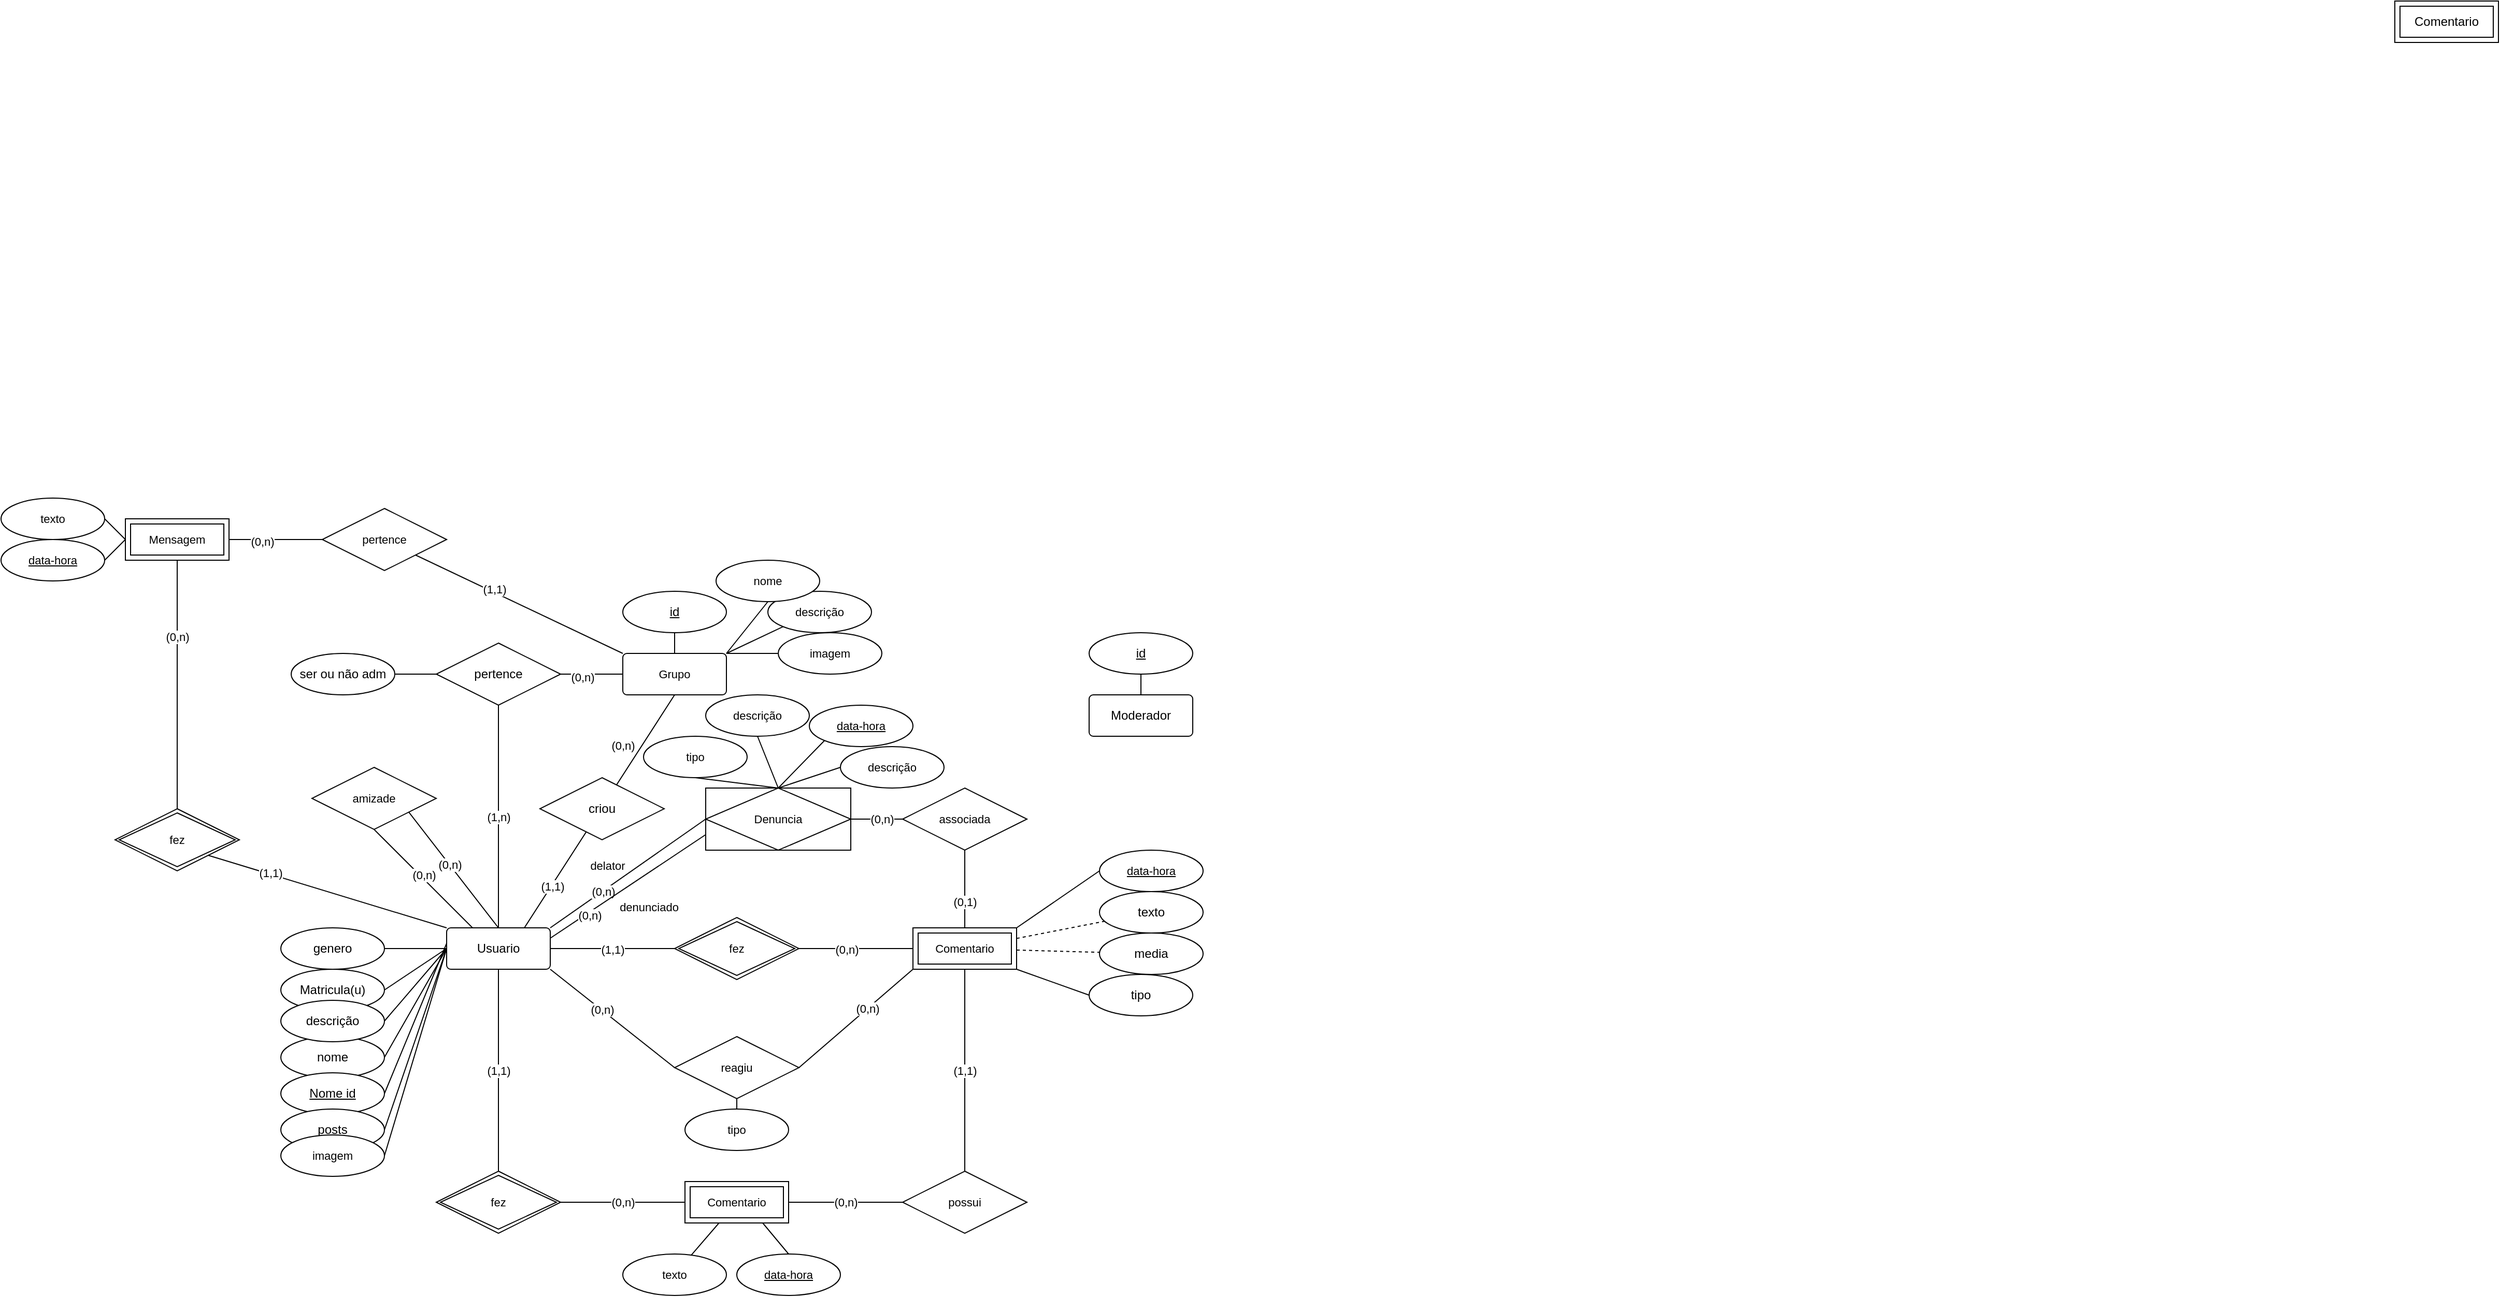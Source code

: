 <mxfile version="21.2.9" type="github">
  <diagram name="Página-1" id="49k45Iye69dk6gNzDF9S">
    <mxGraphModel dx="2768" dy="1785" grid="1" gridSize="10" guides="1" tooltips="1" connect="1" arrows="1" fold="1" page="1" pageScale="1" pageWidth="827" pageHeight="1169" math="0" shadow="0">
      <root>
        <mxCell id="0" />
        <mxCell id="1" parent="0" />
        <mxCell id="YJGAP36L1p_8EVyNaQWq-17" value="(1,1)" style="edgeStyle=orthogonalEdgeStyle;shape=connector;rounded=0;orthogonalLoop=1;jettySize=auto;html=1;entryX=0;entryY=0.5;entryDx=0;entryDy=0;labelBackgroundColor=default;strokeColor=default;fontFamily=Helvetica;fontSize=11;fontColor=default;endArrow=none;endFill=0;" parent="1" source="OtRb5257ale1oXVuIo4e-1" edge="1">
          <mxGeometry relative="1" as="geometry">
            <mxPoint x="-430" y="385" as="targetPoint" />
          </mxGeometry>
        </mxCell>
        <mxCell id="OtRb5257ale1oXVuIo4e-47" style="edgeStyle=none;shape=connector;rounded=0;orthogonalLoop=1;jettySize=auto;html=1;exitX=0.5;exitY=0;exitDx=0;exitDy=0;entryX=0.5;entryY=0;entryDx=0;entryDy=0;labelBackgroundColor=default;strokeColor=default;fontFamily=Helvetica;fontSize=11;fontColor=default;endArrow=none;endFill=0;" parent="1" source="OtRb5257ale1oXVuIo4e-1" target="OtRb5257ale1oXVuIo4e-46" edge="1">
          <mxGeometry relative="1" as="geometry" />
        </mxCell>
        <mxCell id="OtRb5257ale1oXVuIo4e-51" value="(0,n)" style="edgeLabel;html=1;align=center;verticalAlign=middle;resizable=0;points=[];fontSize=11;fontFamily=Helvetica;fontColor=default;" parent="OtRb5257ale1oXVuIo4e-47" vertex="1" connectable="0">
          <mxGeometry x="-0.207" relative="1" as="geometry">
            <mxPoint as="offset" />
          </mxGeometry>
        </mxCell>
        <mxCell id="OtRb5257ale1oXVuIo4e-48" value="(0,n)" style="edgeStyle=none;shape=connector;rounded=0;orthogonalLoop=1;jettySize=auto;html=1;exitX=0.25;exitY=0;exitDx=0;exitDy=0;entryX=0.5;entryY=1;entryDx=0;entryDy=0;labelBackgroundColor=default;strokeColor=default;fontFamily=Helvetica;fontSize=11;fontColor=default;endArrow=none;endFill=0;" parent="1" source="OtRb5257ale1oXVuIo4e-1" target="OtRb5257ale1oXVuIo4e-46" edge="1">
          <mxGeometry x="0.028" y="-3" relative="1" as="geometry">
            <mxPoint as="offset" />
          </mxGeometry>
        </mxCell>
        <mxCell id="OtRb5257ale1oXVuIo4e-60" style="edgeStyle=none;shape=connector;rounded=0;orthogonalLoop=1;jettySize=auto;html=1;exitX=1;exitY=0;exitDx=0;exitDy=0;labelBackgroundColor=default;strokeColor=default;fontFamily=Helvetica;fontSize=11;fontColor=default;endArrow=none;endFill=0;entryX=0;entryY=0.5;entryDx=0;entryDy=0;" parent="1" source="OtRb5257ale1oXVuIo4e-1" target="OtRb5257ale1oXVuIo4e-62" edge="1">
          <mxGeometry relative="1" as="geometry">
            <mxPoint x="-410" y="260" as="targetPoint" />
          </mxGeometry>
        </mxCell>
        <mxCell id="OtRb5257ale1oXVuIo4e-71" value="(0,n)" style="edgeLabel;html=1;align=center;verticalAlign=middle;resizable=0;points=[];fontSize=11;fontFamily=Helvetica;fontColor=default;" parent="OtRb5257ale1oXVuIo4e-60" vertex="1" connectable="0">
          <mxGeometry x="-0.488" relative="1" as="geometry">
            <mxPoint x="12" y="-8" as="offset" />
          </mxGeometry>
        </mxCell>
        <mxCell id="OtRb5257ale1oXVuIo4e-63" style="edgeStyle=none;shape=connector;rounded=0;orthogonalLoop=1;jettySize=auto;html=1;exitX=1;exitY=0.25;exitDx=0;exitDy=0;entryX=0;entryY=0.75;entryDx=0;entryDy=0;labelBackgroundColor=default;strokeColor=default;fontFamily=Helvetica;fontSize=11;fontColor=default;endArrow=none;endFill=0;" parent="1" source="OtRb5257ale1oXVuIo4e-1" target="OtRb5257ale1oXVuIo4e-62" edge="1">
          <mxGeometry relative="1" as="geometry" />
        </mxCell>
        <mxCell id="OtRb5257ale1oXVuIo4e-72" value="(0,n)" style="edgeLabel;html=1;align=center;verticalAlign=middle;resizable=0;points=[];fontSize=11;fontFamily=Helvetica;fontColor=default;" parent="OtRb5257ale1oXVuIo4e-63" vertex="1" connectable="0">
          <mxGeometry x="-0.514" y="-2" relative="1" as="geometry">
            <mxPoint as="offset" />
          </mxGeometry>
        </mxCell>
        <mxCell id="OtRb5257ale1oXVuIo4e-86" style="edgeStyle=none;shape=connector;rounded=0;orthogonalLoop=1;jettySize=auto;html=1;exitX=0;exitY=0;exitDx=0;exitDy=0;entryX=1;entryY=1;entryDx=0;entryDy=0;labelBackgroundColor=default;strokeColor=default;fontFamily=Helvetica;fontSize=11;fontColor=default;endArrow=none;endFill=0;" parent="1" source="OtRb5257ale1oXVuIo4e-1" edge="1">
          <mxGeometry relative="1" as="geometry">
            <mxPoint x="-880" y="295" as="targetPoint" />
          </mxGeometry>
        </mxCell>
        <mxCell id="OtRb5257ale1oXVuIo4e-113" value="(1,1)" style="edgeLabel;html=1;align=center;verticalAlign=middle;resizable=0;points=[];fontSize=11;fontFamily=Helvetica;fontColor=default;" parent="OtRb5257ale1oXVuIo4e-86" vertex="1" connectable="0">
          <mxGeometry x="0.483" y="-1" relative="1" as="geometry">
            <mxPoint as="offset" />
          </mxGeometry>
        </mxCell>
        <mxCell id="OtRb5257ale1oXVuIo4e-1" value="Usuario" style="rounded=1;arcSize=10;whiteSpace=wrap;html=1;align=center;" parent="1" vertex="1">
          <mxGeometry x="-650" y="365" width="100" height="40" as="geometry" />
        </mxCell>
        <mxCell id="nr6OG8GIe4X3KCIRC6oZ-5" style="rounded=0;orthogonalLoop=1;jettySize=auto;html=1;endArrow=none;endFill=0;dashed=1;" parent="1" target="nr6OG8GIe4X3KCIRC6oZ-3" edge="1">
          <mxGeometry relative="1" as="geometry">
            <mxPoint x="-100" y="386.473" as="sourcePoint" />
          </mxGeometry>
        </mxCell>
        <mxCell id="nr6OG8GIe4X3KCIRC6oZ-6" style="edgeStyle=none;shape=connector;rounded=0;orthogonalLoop=1;jettySize=auto;html=1;labelBackgroundColor=default;strokeColor=default;fontFamily=Helvetica;fontSize=11;fontColor=default;endArrow=none;endFill=0;dashed=1;" parent="1" target="nr6OG8GIe4X3KCIRC6oZ-2" edge="1">
          <mxGeometry relative="1" as="geometry">
            <mxPoint x="-100" y="375.253" as="sourcePoint" />
          </mxGeometry>
        </mxCell>
        <mxCell id="OtRb5257ale1oXVuIo4e-66" style="edgeStyle=none;shape=connector;rounded=0;orthogonalLoop=1;jettySize=auto;html=1;exitX=0.5;exitY=0;exitDx=0;exitDy=0;entryX=0.5;entryY=1;entryDx=0;entryDy=0;labelBackgroundColor=default;strokeColor=default;fontFamily=Helvetica;fontSize=11;fontColor=default;endArrow=none;endFill=0;" parent="1" target="OtRb5257ale1oXVuIo4e-65" edge="1">
          <mxGeometry relative="1" as="geometry">
            <mxPoint x="-150" y="365" as="sourcePoint" />
          </mxGeometry>
        </mxCell>
        <mxCell id="OtRb5257ale1oXVuIo4e-73" value="(0,1)" style="edgeLabel;html=1;align=center;verticalAlign=middle;resizable=0;points=[];fontSize=11;fontFamily=Helvetica;fontColor=default;" parent="OtRb5257ale1oXVuIo4e-66" vertex="1" connectable="0">
          <mxGeometry x="-0.232" y="-2" relative="1" as="geometry">
            <mxPoint x="-2" y="4" as="offset" />
          </mxGeometry>
        </mxCell>
        <mxCell id="OtRb5257ale1oXVuIo4e-4" value="Moderador" style="rounded=1;arcSize=10;whiteSpace=wrap;html=1;align=center;" parent="1" vertex="1">
          <mxGeometry x="-30" y="140" width="100" height="40" as="geometry" />
        </mxCell>
        <mxCell id="OtRb5257ale1oXVuIo4e-5" value="Comentario" style="shape=ext;margin=3;double=1;whiteSpace=wrap;html=1;align=center;" parent="1" vertex="1">
          <mxGeometry x="1230" y="-530" width="100" height="40" as="geometry" />
        </mxCell>
        <mxCell id="OtRb5257ale1oXVuIo4e-16" style="rounded=0;orthogonalLoop=1;jettySize=auto;html=1;exitX=1;exitY=0.5;exitDx=0;exitDy=0;entryX=0;entryY=0.5;entryDx=0;entryDy=0;endArrow=none;endFill=0;" parent="1" source="OtRb5257ale1oXVuIo4e-6" target="OtRb5257ale1oXVuIo4e-1" edge="1">
          <mxGeometry relative="1" as="geometry" />
        </mxCell>
        <mxCell id="OtRb5257ale1oXVuIo4e-6" value="Matricula(u)" style="ellipse;whiteSpace=wrap;html=1;align=center;fontStyle=0;" parent="1" vertex="1">
          <mxGeometry x="-810" y="405" width="100" height="40" as="geometry" />
        </mxCell>
        <mxCell id="OtRb5257ale1oXVuIo4e-19" style="edgeStyle=none;shape=connector;rounded=0;orthogonalLoop=1;jettySize=auto;html=1;exitX=1;exitY=0.5;exitDx=0;exitDy=0;entryX=0;entryY=0.5;entryDx=0;entryDy=0;labelBackgroundColor=default;strokeColor=default;fontFamily=Helvetica;fontSize=11;fontColor=default;endArrow=none;endFill=0;" parent="1" source="OtRb5257ale1oXVuIo4e-7" target="OtRb5257ale1oXVuIo4e-1" edge="1">
          <mxGeometry relative="1" as="geometry" />
        </mxCell>
        <mxCell id="OtRb5257ale1oXVuIo4e-7" value="nome" style="ellipse;whiteSpace=wrap;html=1;align=center;" parent="1" vertex="1">
          <mxGeometry x="-810" y="470" width="100" height="40" as="geometry" />
        </mxCell>
        <mxCell id="OtRb5257ale1oXVuIo4e-17" style="edgeStyle=none;shape=connector;rounded=0;orthogonalLoop=1;jettySize=auto;html=1;exitX=1;exitY=0.5;exitDx=0;exitDy=0;entryX=0;entryY=0.5;entryDx=0;entryDy=0;labelBackgroundColor=default;strokeColor=default;fontFamily=Helvetica;fontSize=11;fontColor=default;endArrow=none;endFill=0;" parent="1" source="OtRb5257ale1oXVuIo4e-8" target="OtRb5257ale1oXVuIo4e-1" edge="1">
          <mxGeometry relative="1" as="geometry" />
        </mxCell>
        <mxCell id="OtRb5257ale1oXVuIo4e-8" value="descrição" style="ellipse;whiteSpace=wrap;html=1;align=center;" parent="1" vertex="1">
          <mxGeometry x="-810" y="435" width="100" height="40" as="geometry" />
        </mxCell>
        <mxCell id="OtRb5257ale1oXVuIo4e-18" style="edgeStyle=none;shape=connector;rounded=0;orthogonalLoop=1;jettySize=auto;html=1;exitX=1;exitY=0.5;exitDx=0;exitDy=0;entryX=0;entryY=0.5;entryDx=0;entryDy=0;labelBackgroundColor=default;strokeColor=default;fontFamily=Helvetica;fontSize=11;fontColor=default;endArrow=none;endFill=0;" parent="1" source="OtRb5257ale1oXVuIo4e-11" target="OtRb5257ale1oXVuIo4e-1" edge="1">
          <mxGeometry relative="1" as="geometry">
            <mxPoint x="-700" y="370" as="sourcePoint" />
          </mxGeometry>
        </mxCell>
        <mxCell id="OtRb5257ale1oXVuIo4e-20" style="edgeStyle=none;shape=connector;rounded=0;orthogonalLoop=1;jettySize=auto;html=1;exitX=1;exitY=0.5;exitDx=0;exitDy=0;labelBackgroundColor=default;strokeColor=default;fontFamily=Helvetica;fontSize=11;fontColor=default;endArrow=none;endFill=0;" parent="1" source="OtRb5257ale1oXVuIo4e-10" edge="1">
          <mxGeometry relative="1" as="geometry">
            <mxPoint x="-650" y="380" as="targetPoint" />
          </mxGeometry>
        </mxCell>
        <mxCell id="OtRb5257ale1oXVuIo4e-10" value="&lt;u&gt;Nome id&lt;/u&gt;" style="ellipse;whiteSpace=wrap;html=1;align=center;" parent="1" vertex="1">
          <mxGeometry x="-810" y="505" width="100" height="40" as="geometry" />
        </mxCell>
        <mxCell id="OtRb5257ale1oXVuIo4e-11" value="posts" style="ellipse;whiteSpace=wrap;html=1;align=center;" parent="1" vertex="1">
          <mxGeometry x="-810" y="540" width="100" height="40" as="geometry" />
        </mxCell>
        <mxCell id="OtRb5257ale1oXVuIo4e-37" style="edgeStyle=none;shape=connector;rounded=0;orthogonalLoop=1;jettySize=auto;html=1;exitX=0.5;exitY=1;exitDx=0;exitDy=0;entryX=0.5;entryY=0;entryDx=0;entryDy=0;labelBackgroundColor=default;strokeColor=default;fontFamily=Helvetica;fontSize=11;fontColor=default;endArrow=none;endFill=0;" parent="1" source="OtRb5257ale1oXVuIo4e-12" target="OtRb5257ale1oXVuIo4e-4" edge="1">
          <mxGeometry relative="1" as="geometry" />
        </mxCell>
        <mxCell id="OtRb5257ale1oXVuIo4e-12" value="id" style="ellipse;whiteSpace=wrap;html=1;align=center;fontStyle=4;" parent="1" vertex="1">
          <mxGeometry x="-30" y="80" width="100" height="40" as="geometry" />
        </mxCell>
        <mxCell id="nr6OG8GIe4X3KCIRC6oZ-2" value="texto" style="ellipse;whiteSpace=wrap;html=1;align=center;" parent="1" vertex="1">
          <mxGeometry x="-20" y="330" width="100" height="40" as="geometry" />
        </mxCell>
        <mxCell id="nr6OG8GIe4X3KCIRC6oZ-3" value="media" style="ellipse;whiteSpace=wrap;html=1;align=center;" parent="1" vertex="1">
          <mxGeometry x="-20" y="370" width="100" height="40" as="geometry" />
        </mxCell>
        <mxCell id="YJGAP36L1p_8EVyNaQWq-18" style="edgeStyle=orthogonalEdgeStyle;shape=connector;rounded=0;orthogonalLoop=1;jettySize=auto;html=1;entryX=0;entryY=0.5;entryDx=0;entryDy=0;labelBackgroundColor=default;strokeColor=default;fontFamily=Helvetica;fontSize=11;fontColor=default;endArrow=none;endFill=0;" parent="1" edge="1">
          <mxGeometry relative="1" as="geometry">
            <mxPoint x="-310" y="385" as="sourcePoint" />
            <mxPoint x="-200" y="385" as="targetPoint" />
          </mxGeometry>
        </mxCell>
        <mxCell id="nr6OG8GIe4X3KCIRC6oZ-16" value="(0,n)" style="edgeLabel;html=1;align=center;verticalAlign=middle;resizable=0;points=[];fontSize=11;fontFamily=Helvetica;fontColor=default;" parent="YJGAP36L1p_8EVyNaQWq-18" connectable="0" vertex="1">
          <mxGeometry x="-0.172" y="-1" relative="1" as="geometry">
            <mxPoint as="offset" />
          </mxGeometry>
        </mxCell>
        <mxCell id="OtRb5257ale1oXVuIo4e-35" value="(1,1)" style="edgeStyle=none;shape=connector;rounded=0;orthogonalLoop=1;jettySize=auto;html=1;exitX=0.5;exitY=0;exitDx=0;exitDy=0;entryX=0.5;entryY=1;entryDx=0;entryDy=0;labelBackgroundColor=default;strokeColor=default;fontFamily=Helvetica;fontSize=11;fontColor=default;endArrow=none;endFill=0;" parent="1" source="OtRb5257ale1oXVuIo4e-22" edge="1">
          <mxGeometry relative="1" as="geometry">
            <mxPoint x="-150" y="405" as="targetPoint" />
          </mxGeometry>
        </mxCell>
        <mxCell id="OtRb5257ale1oXVuIo4e-36" value="(0,n)" style="edgeStyle=none;shape=connector;rounded=0;orthogonalLoop=1;jettySize=auto;html=1;exitX=0;exitY=0.5;exitDx=0;exitDy=0;entryX=1;entryY=0.5;entryDx=0;entryDy=0;labelBackgroundColor=default;strokeColor=default;fontFamily=Helvetica;fontSize=11;fontColor=default;endArrow=none;endFill=0;" parent="1" source="OtRb5257ale1oXVuIo4e-22" target="nr6OG8GIe4X3KCIRC6oZ-12" edge="1">
          <mxGeometry relative="1" as="geometry" />
        </mxCell>
        <mxCell id="OtRb5257ale1oXVuIo4e-22" value="possui" style="shape=rhombus;perimeter=rhombusPerimeter;whiteSpace=wrap;html=1;align=center;fontFamily=Helvetica;fontSize=11;fontColor=default;" parent="1" vertex="1">
          <mxGeometry x="-210" y="600" width="120" height="60" as="geometry" />
        </mxCell>
        <mxCell id="OtRb5257ale1oXVuIo4e-33" value="(1,1)" style="edgeStyle=none;shape=connector;rounded=0;orthogonalLoop=1;jettySize=auto;html=1;exitX=0.5;exitY=0;exitDx=0;exitDy=0;entryX=0.5;entryY=1;entryDx=0;entryDy=0;labelBackgroundColor=default;strokeColor=default;fontFamily=Helvetica;fontSize=11;fontColor=default;endArrow=none;endFill=0;" parent="1" source="OtRb5257ale1oXVuIo4e-23" target="OtRb5257ale1oXVuIo4e-1" edge="1">
          <mxGeometry relative="1" as="geometry" />
        </mxCell>
        <mxCell id="OtRb5257ale1oXVuIo4e-23" value="fez" style="shape=rhombus;double=1;perimeter=rhombusPerimeter;whiteSpace=wrap;html=1;align=center;fontFamily=Helvetica;fontSize=11;fontColor=default;" parent="1" vertex="1">
          <mxGeometry x="-660" y="600" width="120" height="60" as="geometry" />
        </mxCell>
        <mxCell id="OtRb5257ale1oXVuIo4e-34" value="(0,n)" style="edgeStyle=none;shape=connector;rounded=0;orthogonalLoop=1;jettySize=auto;html=1;exitX=0;exitY=0.5;exitDx=0;exitDy=0;entryX=1;entryY=0.5;entryDx=0;entryDy=0;labelBackgroundColor=default;strokeColor=default;fontFamily=Helvetica;fontSize=11;fontColor=default;endArrow=none;endFill=0;" parent="1" source="nr6OG8GIe4X3KCIRC6oZ-12" target="OtRb5257ale1oXVuIo4e-23" edge="1">
          <mxGeometry relative="1" as="geometry" />
        </mxCell>
        <mxCell id="nr6OG8GIe4X3KCIRC6oZ-12" value="Comentario" style="shape=ext;margin=3;double=1;whiteSpace=wrap;html=1;align=center;fontFamily=Helvetica;fontSize=11;fontColor=default;" parent="1" vertex="1">
          <mxGeometry x="-420" y="610" width="100" height="40" as="geometry" />
        </mxCell>
        <mxCell id="nr6OG8GIe4X3KCIRC6oZ-13" value="texto" style="ellipse;whiteSpace=wrap;html=1;align=center;fontFamily=Helvetica;fontSize=11;fontColor=default;" parent="1" vertex="1">
          <mxGeometry x="-480" y="680" width="100" height="40" as="geometry" />
        </mxCell>
        <mxCell id="nr6OG8GIe4X3KCIRC6oZ-14" style="edgeStyle=none;shape=connector;rounded=0;orthogonalLoop=1;jettySize=auto;html=1;labelBackgroundColor=default;strokeColor=default;fontFamily=Helvetica;fontSize=11;fontColor=default;endArrow=none;endFill=0;" parent="1" source="nr6OG8GIe4X3KCIRC6oZ-13" target="nr6OG8GIe4X3KCIRC6oZ-12" edge="1">
          <mxGeometry relative="1" as="geometry" />
        </mxCell>
        <mxCell id="OtRb5257ale1oXVuIo4e-29" value="genero" style="ellipse;whiteSpace=wrap;html=1;align=center;" parent="1" vertex="1">
          <mxGeometry x="-810" y="365" width="100" height="40" as="geometry" />
        </mxCell>
        <mxCell id="OtRb5257ale1oXVuIo4e-32" value="(1,n)" style="edgeStyle=none;shape=connector;rounded=0;orthogonalLoop=1;jettySize=auto;html=1;exitX=0.5;exitY=1;exitDx=0;exitDy=0;entryX=0.5;entryY=0;entryDx=0;entryDy=0;labelBackgroundColor=default;strokeColor=default;fontFamily=Helvetica;fontSize=11;fontColor=default;endArrow=none;endFill=0;" parent="1" source="YJGAP36L1p_8EVyNaQWq-1" target="OtRb5257ale1oXVuIo4e-1" edge="1">
          <mxGeometry relative="1" as="geometry" />
        </mxCell>
        <mxCell id="YJGAP36L1p_8EVyNaQWq-1" value="pertence" style="shape=rhombus;perimeter=rhombusPerimeter;whiteSpace=wrap;html=1;align=center;container=0;" parent="1" vertex="1">
          <mxGeometry x="-660" y="90" width="120" height="60" as="geometry" />
        </mxCell>
        <mxCell id="YJGAP36L1p_8EVyNaQWq-3" style="edgeStyle=orthogonalEdgeStyle;rounded=0;orthogonalLoop=1;jettySize=auto;html=1;entryX=0;entryY=0.5;entryDx=0;entryDy=0;endArrow=none;endFill=0;" parent="1" source="YJGAP36L1p_8EVyNaQWq-2" target="YJGAP36L1p_8EVyNaQWq-1" edge="1">
          <mxGeometry relative="1" as="geometry" />
        </mxCell>
        <mxCell id="YJGAP36L1p_8EVyNaQWq-2" value="ser ou não adm" style="ellipse;whiteSpace=wrap;html=1;align=center;container=0;" parent="1" vertex="1">
          <mxGeometry x="-800" y="100" width="100" height="40" as="geometry" />
        </mxCell>
        <mxCell id="OtRb5257ale1oXVuIo4e-55" style="edgeStyle=none;shape=connector;rounded=0;orthogonalLoop=1;jettySize=auto;html=1;exitX=0.5;exitY=1;exitDx=0;exitDy=0;entryX=0.75;entryY=0;entryDx=0;entryDy=0;labelBackgroundColor=default;strokeColor=default;fontFamily=Helvetica;fontSize=11;fontColor=default;endArrow=none;endFill=0;" parent="1" source="YJGAP36L1p_8EVyNaQWq-7" target="OtRb5257ale1oXVuIo4e-1" edge="1">
          <mxGeometry relative="1" as="geometry" />
        </mxCell>
        <mxCell id="OtRb5257ale1oXVuIo4e-56" value="(0,n)" style="edgeLabel;html=1;align=center;verticalAlign=middle;resizable=0;points=[];fontSize=11;fontFamily=Helvetica;fontColor=default;" parent="OtRb5257ale1oXVuIo4e-55" vertex="1" connectable="0">
          <mxGeometry x="-0.575" y="1" relative="1" as="geometry">
            <mxPoint x="-20" as="offset" />
          </mxGeometry>
        </mxCell>
        <mxCell id="OtRb5257ale1oXVuIo4e-57" value="(1,1)" style="edgeLabel;html=1;align=center;verticalAlign=middle;resizable=0;points=[];fontSize=11;fontFamily=Helvetica;fontColor=default;" parent="OtRb5257ale1oXVuIo4e-55" vertex="1" connectable="0">
          <mxGeometry x="0.636" y="1" relative="1" as="geometry">
            <mxPoint as="offset" />
          </mxGeometry>
        </mxCell>
        <mxCell id="OtRb5257ale1oXVuIo4e-89" style="edgeStyle=none;shape=connector;rounded=0;orthogonalLoop=1;jettySize=auto;html=1;exitX=0;exitY=0;exitDx=0;exitDy=0;entryX=1;entryY=1;entryDx=0;entryDy=0;labelBackgroundColor=default;strokeColor=default;fontFamily=Helvetica;fontSize=11;fontColor=default;endArrow=none;endFill=0;" parent="1" source="YJGAP36L1p_8EVyNaQWq-7" target="OtRb5257ale1oXVuIo4e-88" edge="1">
          <mxGeometry relative="1" as="geometry" />
        </mxCell>
        <mxCell id="OtRb5257ale1oXVuIo4e-116" value="(1,1)" style="edgeLabel;html=1;align=center;verticalAlign=middle;resizable=0;points=[];fontSize=11;fontFamily=Helvetica;fontColor=default;" parent="OtRb5257ale1oXVuIo4e-89" vertex="1" connectable="0">
          <mxGeometry x="0.249" y="-3" relative="1" as="geometry">
            <mxPoint as="offset" />
          </mxGeometry>
        </mxCell>
        <mxCell id="YJGAP36L1p_8EVyNaQWq-7" value="Grupo" style="rounded=1;arcSize=10;whiteSpace=wrap;html=1;align=center;fontFamily=Helvetica;fontSize=11;fontColor=default;container=0;" parent="1" vertex="1">
          <mxGeometry x="-480" y="100" width="100" height="40" as="geometry" />
        </mxCell>
        <mxCell id="YJGAP36L1p_8EVyNaQWq-11" style="edgeStyle=orthogonalEdgeStyle;shape=connector;rounded=0;orthogonalLoop=1;jettySize=auto;html=1;entryX=0;entryY=0.5;entryDx=0;entryDy=0;labelBackgroundColor=default;strokeColor=default;fontFamily=Helvetica;fontSize=11;fontColor=default;endArrow=none;endFill=0;" parent="1" source="YJGAP36L1p_8EVyNaQWq-1" target="YJGAP36L1p_8EVyNaQWq-7" edge="1">
          <mxGeometry relative="1" as="geometry" />
        </mxCell>
        <mxCell id="YJGAP36L1p_8EVyNaQWq-12" value="(0,n)" style="edgeLabel;html=1;align=center;verticalAlign=middle;resizable=0;points=[];fontSize=11;fontFamily=Helvetica;fontColor=default;container=0;" parent="YJGAP36L1p_8EVyNaQWq-11" connectable="0" vertex="1">
          <mxGeometry x="-0.307" y="-3" relative="1" as="geometry">
            <mxPoint as="offset" />
          </mxGeometry>
        </mxCell>
        <mxCell id="OtRb5257ale1oXVuIo4e-31" style="edgeStyle=none;shape=connector;rounded=0;orthogonalLoop=1;jettySize=auto;html=1;exitX=0.5;exitY=1;exitDx=0;exitDy=0;entryX=0.5;entryY=0;entryDx=0;entryDy=0;labelBackgroundColor=default;strokeColor=default;fontFamily=Helvetica;fontSize=11;fontColor=default;endArrow=none;endFill=0;" parent="1" source="YJGAP36L1p_8EVyNaQWq-8" target="YJGAP36L1p_8EVyNaQWq-7" edge="1">
          <mxGeometry relative="1" as="geometry" />
        </mxCell>
        <mxCell id="YJGAP36L1p_8EVyNaQWq-8" value="&lt;u&gt;id&lt;/u&gt;" style="ellipse;whiteSpace=wrap;html=1;align=center;container=0;" parent="1" vertex="1">
          <mxGeometry x="-480" y="40" width="100" height="40" as="geometry" />
        </mxCell>
        <mxCell id="OtRb5257ale1oXVuIo4e-46" value="amizade" style="shape=rhombus;perimeter=rhombusPerimeter;whiteSpace=wrap;html=1;align=center;fontFamily=Helvetica;fontSize=11;fontColor=default;" parent="1" vertex="1">
          <mxGeometry x="-780" y="210" width="120" height="60" as="geometry" />
        </mxCell>
        <mxCell id="OtRb5257ale1oXVuIo4e-30" style="edgeStyle=none;shape=connector;rounded=0;orthogonalLoop=1;jettySize=auto;html=1;exitX=1;exitY=0.5;exitDx=0;exitDy=0;entryX=0;entryY=0.5;entryDx=0;entryDy=0;labelBackgroundColor=default;strokeColor=default;fontFamily=Helvetica;fontSize=11;fontColor=default;endArrow=none;endFill=0;" parent="1" source="OtRb5257ale1oXVuIo4e-29" target="OtRb5257ale1oXVuIo4e-1" edge="1">
          <mxGeometry relative="1" as="geometry" />
        </mxCell>
        <mxCell id="OtRb5257ale1oXVuIo4e-53" value="criou" style="shape=rhombus;perimeter=rhombusPerimeter;whiteSpace=wrap;html=1;align=center;container=0;" parent="1" vertex="1">
          <mxGeometry x="-560" y="220" width="120" height="60" as="geometry" />
        </mxCell>
        <mxCell id="OtRb5257ale1oXVuIo4e-62" value="Denuncia" style="shape=associativeEntity;whiteSpace=wrap;html=1;align=center;fontFamily=Helvetica;fontSize=11;fontColor=default;" parent="1" vertex="1">
          <mxGeometry x="-400" y="230" width="140" height="60" as="geometry" />
        </mxCell>
        <mxCell id="OtRb5257ale1oXVuIo4e-67" style="edgeStyle=none;shape=connector;rounded=0;orthogonalLoop=1;jettySize=auto;html=1;exitX=0;exitY=0.5;exitDx=0;exitDy=0;entryX=1;entryY=0.5;entryDx=0;entryDy=0;labelBackgroundColor=default;strokeColor=default;fontFamily=Helvetica;fontSize=11;fontColor=default;endArrow=none;endFill=0;" parent="1" source="OtRb5257ale1oXVuIo4e-65" target="OtRb5257ale1oXVuIo4e-62" edge="1">
          <mxGeometry relative="1" as="geometry" />
        </mxCell>
        <mxCell id="OtRb5257ale1oXVuIo4e-75" value="(0,n)" style="edgeLabel;html=1;align=center;verticalAlign=middle;resizable=0;points=[];fontSize=11;fontFamily=Helvetica;fontColor=default;" parent="OtRb5257ale1oXVuIo4e-67" vertex="1" connectable="0">
          <mxGeometry x="0.368" relative="1" as="geometry">
            <mxPoint x="14" as="offset" />
          </mxGeometry>
        </mxCell>
        <mxCell id="OtRb5257ale1oXVuIo4e-65" value="associada" style="shape=rhombus;perimeter=rhombusPerimeter;whiteSpace=wrap;html=1;align=center;fontFamily=Helvetica;fontSize=11;fontColor=default;" parent="1" vertex="1">
          <mxGeometry x="-210" y="230" width="120" height="60" as="geometry" />
        </mxCell>
        <mxCell id="OtRb5257ale1oXVuIo4e-69" value="denunciado" style="text;html=1;align=center;verticalAlign=middle;resizable=0;points=[];autosize=1;strokeColor=none;fillColor=none;fontSize=11;fontFamily=Helvetica;fontColor=default;" parent="1" vertex="1">
          <mxGeometry x="-495" y="330" width="80" height="30" as="geometry" />
        </mxCell>
        <mxCell id="OtRb5257ale1oXVuIo4e-70" value="delator" style="text;html=1;align=center;verticalAlign=middle;resizable=0;points=[];autosize=1;strokeColor=none;fillColor=none;fontSize=11;fontFamily=Helvetica;fontColor=default;" parent="1" vertex="1">
          <mxGeometry x="-525" y="290" width="60" height="30" as="geometry" />
        </mxCell>
        <mxCell id="OtRb5257ale1oXVuIo4e-83" style="edgeStyle=none;shape=connector;rounded=0;orthogonalLoop=1;jettySize=auto;html=1;exitX=0.5;exitY=1;exitDx=0;exitDy=0;labelBackgroundColor=default;strokeColor=default;fontFamily=Helvetica;fontSize=11;fontColor=default;endArrow=none;endFill=0;" parent="1" source="OtRb5257ale1oXVuIo4e-77" edge="1">
          <mxGeometry relative="1" as="geometry">
            <mxPoint x="-330" y="230" as="targetPoint" />
          </mxGeometry>
        </mxCell>
        <mxCell id="OtRb5257ale1oXVuIo4e-77" value="tipo" style="ellipse;whiteSpace=wrap;html=1;align=center;fontFamily=Helvetica;fontSize=11;fontColor=default;" parent="1" vertex="1">
          <mxGeometry x="-460" y="180" width="100" height="40" as="geometry" />
        </mxCell>
        <mxCell id="OtRb5257ale1oXVuIo4e-138" style="edgeStyle=none;shape=connector;rounded=0;orthogonalLoop=1;jettySize=auto;html=1;exitX=0;exitY=0.5;exitDx=0;exitDy=0;entryX=0.5;entryY=0;entryDx=0;entryDy=0;labelBackgroundColor=default;strokeColor=default;fontFamily=Helvetica;fontSize=11;fontColor=default;endArrow=none;endFill=0;" parent="1" source="OtRb5257ale1oXVuIo4e-78" target="OtRb5257ale1oXVuIo4e-62" edge="1">
          <mxGeometry relative="1" as="geometry" />
        </mxCell>
        <mxCell id="OtRb5257ale1oXVuIo4e-78" value="descrição" style="ellipse;whiteSpace=wrap;html=1;align=center;fontFamily=Helvetica;fontSize=11;fontColor=default;" parent="1" vertex="1">
          <mxGeometry x="-270" y="190" width="100" height="40" as="geometry" />
        </mxCell>
        <mxCell id="OtRb5257ale1oXVuIo4e-87" style="edgeStyle=none;shape=connector;rounded=0;orthogonalLoop=1;jettySize=auto;html=1;exitX=0.5;exitY=0;exitDx=0;exitDy=0;entryX=0.5;entryY=1;entryDx=0;entryDy=0;labelBackgroundColor=default;strokeColor=default;fontFamily=Helvetica;fontSize=11;fontColor=default;endArrow=none;endFill=0;" parent="1" edge="1">
          <mxGeometry relative="1" as="geometry">
            <mxPoint x="-910" y="250" as="sourcePoint" />
            <mxPoint x="-910" y="10" as="targetPoint" />
          </mxGeometry>
        </mxCell>
        <mxCell id="OtRb5257ale1oXVuIo4e-114" value="(0,n)" style="edgeLabel;html=1;align=center;verticalAlign=middle;resizable=0;points=[];fontSize=11;fontFamily=Helvetica;fontColor=default;" parent="OtRb5257ale1oXVuIo4e-87" vertex="1" connectable="0">
          <mxGeometry x="0.389" relative="1" as="geometry">
            <mxPoint as="offset" />
          </mxGeometry>
        </mxCell>
        <mxCell id="OtRb5257ale1oXVuIo4e-90" style="edgeStyle=none;shape=connector;rounded=0;orthogonalLoop=1;jettySize=auto;html=1;exitX=0;exitY=0.5;exitDx=0;exitDy=0;entryX=1;entryY=0.5;entryDx=0;entryDy=0;labelBackgroundColor=default;strokeColor=default;fontFamily=Helvetica;fontSize=11;fontColor=default;endArrow=none;endFill=0;" parent="1" source="OtRb5257ale1oXVuIo4e-88" edge="1">
          <mxGeometry relative="1" as="geometry">
            <mxPoint x="-860" y="-10" as="targetPoint" />
          </mxGeometry>
        </mxCell>
        <mxCell id="OtRb5257ale1oXVuIo4e-115" value="(0,n)" style="edgeLabel;html=1;align=center;verticalAlign=middle;resizable=0;points=[];fontSize=11;fontFamily=Helvetica;fontColor=default;" parent="OtRb5257ale1oXVuIo4e-90" vertex="1" connectable="0">
          <mxGeometry x="0.299" y="2" relative="1" as="geometry">
            <mxPoint as="offset" />
          </mxGeometry>
        </mxCell>
        <mxCell id="OtRb5257ale1oXVuIo4e-88" value="pertence" style="shape=rhombus;perimeter=rhombusPerimeter;whiteSpace=wrap;html=1;align=center;fontFamily=Helvetica;fontSize=11;fontColor=default;" parent="1" vertex="1">
          <mxGeometry x="-770" y="-40" width="120" height="60" as="geometry" />
        </mxCell>
        <mxCell id="OtRb5257ale1oXVuIo4e-95" style="edgeStyle=none;shape=connector;rounded=0;orthogonalLoop=1;jettySize=auto;html=1;exitX=1;exitY=0.5;exitDx=0;exitDy=0;entryX=0;entryY=0.5;entryDx=0;entryDy=0;labelBackgroundColor=default;strokeColor=default;fontFamily=Helvetica;fontSize=11;fontColor=default;endArrow=none;endFill=0;" parent="1" source="OtRb5257ale1oXVuIo4e-93" edge="1">
          <mxGeometry relative="1" as="geometry">
            <mxPoint x="-960" y="-10" as="targetPoint" />
          </mxGeometry>
        </mxCell>
        <mxCell id="OtRb5257ale1oXVuIo4e-93" value="texto" style="ellipse;whiteSpace=wrap;html=1;align=center;fontFamily=Helvetica;fontSize=11;fontColor=default;" parent="1" vertex="1">
          <mxGeometry x="-1080" y="-50" width="100" height="40" as="geometry" />
        </mxCell>
        <mxCell id="OtRb5257ale1oXVuIo4e-96" style="edgeStyle=none;shape=connector;rounded=0;orthogonalLoop=1;jettySize=auto;html=1;exitX=1;exitY=0.5;exitDx=0;exitDy=0;entryX=0;entryY=0.5;entryDx=0;entryDy=0;labelBackgroundColor=default;strokeColor=default;fontFamily=Helvetica;fontSize=11;fontColor=default;endArrow=none;endFill=0;" parent="1" source="OtRb5257ale1oXVuIo4e-94" edge="1">
          <mxGeometry relative="1" as="geometry">
            <mxPoint x="-960" y="-10" as="targetPoint" />
          </mxGeometry>
        </mxCell>
        <mxCell id="OtRb5257ale1oXVuIo4e-94" value="&lt;u&gt;data-hora&lt;/u&gt;" style="ellipse;whiteSpace=wrap;html=1;align=center;fontFamily=Helvetica;fontSize=11;fontColor=default;" parent="1" vertex="1">
          <mxGeometry x="-1080" y="-10" width="100" height="40" as="geometry" />
        </mxCell>
        <mxCell id="OtRb5257ale1oXVuIo4e-99" style="edgeStyle=none;shape=connector;rounded=0;orthogonalLoop=1;jettySize=auto;html=1;exitX=1;exitY=0.5;exitDx=0;exitDy=0;entryX=0;entryY=0.5;entryDx=0;entryDy=0;labelBackgroundColor=default;strokeColor=default;fontFamily=Helvetica;fontSize=11;fontColor=default;endArrow=none;endFill=0;" parent="1" source="OtRb5257ale1oXVuIo4e-97" target="OtRb5257ale1oXVuIo4e-1" edge="1">
          <mxGeometry relative="1" as="geometry" />
        </mxCell>
        <mxCell id="OtRb5257ale1oXVuIo4e-97" value="imagem" style="ellipse;whiteSpace=wrap;html=1;align=center;fontFamily=Helvetica;fontSize=11;fontColor=default;" parent="1" vertex="1">
          <mxGeometry x="-810" y="565" width="100" height="40" as="geometry" />
        </mxCell>
        <mxCell id="OtRb5257ale1oXVuIo4e-109" style="edgeStyle=none;shape=connector;rounded=0;orthogonalLoop=1;jettySize=auto;html=1;exitX=0;exitY=0.5;exitDx=0;exitDy=0;entryX=1;entryY=0;entryDx=0;entryDy=0;labelBackgroundColor=default;strokeColor=default;fontFamily=Helvetica;fontSize=11;fontColor=default;endArrow=none;endFill=0;" parent="1" source="OtRb5257ale1oXVuIo4e-100" target="YJGAP36L1p_8EVyNaQWq-7" edge="1">
          <mxGeometry relative="1" as="geometry" />
        </mxCell>
        <mxCell id="OtRb5257ale1oXVuIo4e-100" value="imagem" style="ellipse;whiteSpace=wrap;html=1;align=center;fontFamily=Helvetica;fontSize=11;fontColor=default;" parent="1" vertex="1">
          <mxGeometry x="-330" y="80" width="100" height="40" as="geometry" />
        </mxCell>
        <mxCell id="OtRb5257ale1oXVuIo4e-110" style="edgeStyle=none;shape=connector;rounded=0;orthogonalLoop=1;jettySize=auto;html=1;exitX=0;exitY=1;exitDx=0;exitDy=0;entryX=1;entryY=0;entryDx=0;entryDy=0;labelBackgroundColor=default;strokeColor=default;fontFamily=Helvetica;fontSize=11;fontColor=default;endArrow=none;endFill=0;" parent="1" source="OtRb5257ale1oXVuIo4e-102" target="YJGAP36L1p_8EVyNaQWq-7" edge="1">
          <mxGeometry relative="1" as="geometry" />
        </mxCell>
        <mxCell id="OtRb5257ale1oXVuIo4e-102" value="descrição" style="ellipse;whiteSpace=wrap;html=1;align=center;fontFamily=Helvetica;fontSize=11;fontColor=default;" parent="1" vertex="1">
          <mxGeometry x="-340" y="40" width="100" height="40" as="geometry" />
        </mxCell>
        <mxCell id="OtRb5257ale1oXVuIo4e-105" style="edgeStyle=none;shape=connector;rounded=0;orthogonalLoop=1;jettySize=auto;html=1;exitX=0.5;exitY=1;exitDx=0;exitDy=0;entryX=1;entryY=0;entryDx=0;entryDy=0;labelBackgroundColor=default;strokeColor=default;fontFamily=Helvetica;fontSize=11;fontColor=default;endArrow=none;endFill=0;" parent="1" source="OtRb5257ale1oXVuIo4e-103" target="YJGAP36L1p_8EVyNaQWq-7" edge="1">
          <mxGeometry relative="1" as="geometry" />
        </mxCell>
        <mxCell id="OtRb5257ale1oXVuIo4e-103" value="nome" style="ellipse;whiteSpace=wrap;html=1;align=center;fontFamily=Helvetica;fontSize=11;fontColor=default;" parent="1" vertex="1">
          <mxGeometry x="-390" y="10" width="100" height="40" as="geometry" />
        </mxCell>
        <mxCell id="OtRb5257ale1oXVuIo4e-112" style="edgeStyle=none;shape=connector;rounded=0;orthogonalLoop=1;jettySize=auto;html=1;exitX=0.5;exitY=1;exitDx=0;exitDy=0;labelBackgroundColor=default;strokeColor=default;fontFamily=Helvetica;fontSize=11;fontColor=default;endArrow=none;endFill=0;" parent="1" source="OtRb5257ale1oXVuIo4e-108" edge="1">
          <mxGeometry relative="1" as="geometry">
            <mxPoint x="-330" y="230" as="targetPoint" />
          </mxGeometry>
        </mxCell>
        <mxCell id="OtRb5257ale1oXVuIo4e-108" value="descrição" style="ellipse;whiteSpace=wrap;html=1;align=center;fontFamily=Helvetica;fontSize=11;fontColor=default;" parent="1" vertex="1">
          <mxGeometry x="-400" y="140" width="100" height="40" as="geometry" />
        </mxCell>
        <mxCell id="OtRb5257ale1oXVuIo4e-120" style="edgeStyle=none;shape=connector;rounded=0;orthogonalLoop=1;jettySize=auto;html=1;exitX=0;exitY=0.5;exitDx=0;exitDy=0;entryX=1;entryY=1;entryDx=0;entryDy=0;labelBackgroundColor=default;strokeColor=default;fontFamily=Helvetica;fontSize=11;fontColor=default;endArrow=none;endFill=0;" parent="1" source="OtRb5257ale1oXVuIo4e-117" edge="1">
          <mxGeometry relative="1" as="geometry">
            <mxPoint x="-100" y="405" as="targetPoint" />
          </mxGeometry>
        </mxCell>
        <mxCell id="OtRb5257ale1oXVuIo4e-117" value="tipo" style="ellipse;whiteSpace=wrap;html=1;align=center;" parent="1" vertex="1">
          <mxGeometry x="-30" y="410" width="100" height="40" as="geometry" />
        </mxCell>
        <mxCell id="OtRb5257ale1oXVuIo4e-122" style="edgeStyle=none;shape=connector;rounded=0;orthogonalLoop=1;jettySize=auto;html=1;exitX=1;exitY=0.5;exitDx=0;exitDy=0;entryX=0;entryY=1;entryDx=0;entryDy=0;labelBackgroundColor=default;strokeColor=default;fontFamily=Helvetica;fontSize=11;fontColor=default;endArrow=none;endFill=0;" parent="1" source="OtRb5257ale1oXVuIo4e-121" edge="1">
          <mxGeometry relative="1" as="geometry">
            <mxPoint x="-200" y="405" as="targetPoint" />
          </mxGeometry>
        </mxCell>
        <mxCell id="OtRb5257ale1oXVuIo4e-124" value="(0,n)" style="edgeLabel;html=1;align=center;verticalAlign=middle;resizable=0;points=[];fontSize=11;fontFamily=Helvetica;fontColor=default;" parent="OtRb5257ale1oXVuIo4e-122" vertex="1" connectable="0">
          <mxGeometry x="0.207" relative="1" as="geometry">
            <mxPoint as="offset" />
          </mxGeometry>
        </mxCell>
        <mxCell id="OtRb5257ale1oXVuIo4e-123" style="edgeStyle=none;shape=connector;rounded=0;orthogonalLoop=1;jettySize=auto;html=1;exitX=0;exitY=0.5;exitDx=0;exitDy=0;entryX=1;entryY=1;entryDx=0;entryDy=0;labelBackgroundColor=default;strokeColor=default;fontFamily=Helvetica;fontSize=11;fontColor=default;endArrow=none;endFill=0;" parent="1" source="OtRb5257ale1oXVuIo4e-121" target="OtRb5257ale1oXVuIo4e-1" edge="1">
          <mxGeometry relative="1" as="geometry" />
        </mxCell>
        <mxCell id="OtRb5257ale1oXVuIo4e-125" value="(0,n)" style="edgeLabel;html=1;align=center;verticalAlign=middle;resizable=0;points=[];fontSize=11;fontFamily=Helvetica;fontColor=default;" parent="OtRb5257ale1oXVuIo4e-123" vertex="1" connectable="0">
          <mxGeometry x="0.173" relative="1" as="geometry">
            <mxPoint as="offset" />
          </mxGeometry>
        </mxCell>
        <mxCell id="OtRb5257ale1oXVuIo4e-121" value="reagiu" style="shape=rhombus;perimeter=rhombusPerimeter;whiteSpace=wrap;html=1;align=center;fontFamily=Helvetica;fontSize=11;fontColor=default;" parent="1" vertex="1">
          <mxGeometry x="-430" y="470" width="120" height="60" as="geometry" />
        </mxCell>
        <mxCell id="OtRb5257ale1oXVuIo4e-127" style="edgeStyle=none;shape=connector;rounded=0;orthogonalLoop=1;jettySize=auto;html=1;exitX=0.5;exitY=0;exitDx=0;exitDy=0;entryX=0.5;entryY=1;entryDx=0;entryDy=0;labelBackgroundColor=default;strokeColor=default;fontFamily=Helvetica;fontSize=11;fontColor=default;endArrow=none;endFill=0;" parent="1" source="OtRb5257ale1oXVuIo4e-126" target="OtRb5257ale1oXVuIo4e-121" edge="1">
          <mxGeometry relative="1" as="geometry" />
        </mxCell>
        <mxCell id="OtRb5257ale1oXVuIo4e-126" value="tipo" style="ellipse;whiteSpace=wrap;html=1;align=center;fontFamily=Helvetica;fontSize=11;fontColor=default;" parent="1" vertex="1">
          <mxGeometry x="-420" y="540" width="100" height="40" as="geometry" />
        </mxCell>
        <mxCell id="OtRb5257ale1oXVuIo4e-130" style="edgeStyle=none;shape=connector;rounded=0;orthogonalLoop=1;jettySize=auto;html=1;exitX=0.5;exitY=0;exitDx=0;exitDy=0;entryX=0.75;entryY=1;entryDx=0;entryDy=0;labelBackgroundColor=default;strokeColor=default;fontFamily=Helvetica;fontSize=11;fontColor=default;endArrow=none;endFill=0;" parent="1" source="OtRb5257ale1oXVuIo4e-128" target="nr6OG8GIe4X3KCIRC6oZ-12" edge="1">
          <mxGeometry relative="1" as="geometry" />
        </mxCell>
        <mxCell id="OtRb5257ale1oXVuIo4e-128" value="&lt;u&gt;data-hora&lt;/u&gt;" style="ellipse;whiteSpace=wrap;html=1;align=center;fontFamily=Helvetica;fontSize=11;fontColor=default;" parent="1" vertex="1">
          <mxGeometry x="-370" y="680" width="100" height="40" as="geometry" />
        </mxCell>
        <mxCell id="OtRb5257ale1oXVuIo4e-132" style="edgeStyle=none;shape=connector;rounded=0;orthogonalLoop=1;jettySize=auto;html=1;exitX=0;exitY=0.5;exitDx=0;exitDy=0;entryX=1;entryY=0;entryDx=0;entryDy=0;labelBackgroundColor=default;strokeColor=default;fontFamily=Helvetica;fontSize=11;fontColor=default;endArrow=none;endFill=0;" parent="1" source="OtRb5257ale1oXVuIo4e-131" edge="1">
          <mxGeometry relative="1" as="geometry">
            <mxPoint x="-100" y="365" as="targetPoint" />
          </mxGeometry>
        </mxCell>
        <mxCell id="OtRb5257ale1oXVuIo4e-131" value="&lt;u&gt;data-hora&lt;/u&gt;" style="ellipse;whiteSpace=wrap;html=1;align=center;fontFamily=Helvetica;fontSize=11;fontColor=default;" parent="1" vertex="1">
          <mxGeometry x="-20" y="290" width="100" height="40" as="geometry" />
        </mxCell>
        <mxCell id="OtRb5257ale1oXVuIo4e-137" style="edgeStyle=none;shape=connector;rounded=0;orthogonalLoop=1;jettySize=auto;html=1;exitX=0;exitY=1;exitDx=0;exitDy=0;entryX=0.5;entryY=0;entryDx=0;entryDy=0;labelBackgroundColor=default;strokeColor=default;fontFamily=Helvetica;fontSize=11;fontColor=default;endArrow=none;endFill=0;" parent="1" source="OtRb5257ale1oXVuIo4e-133" target="OtRb5257ale1oXVuIo4e-62" edge="1">
          <mxGeometry relative="1" as="geometry" />
        </mxCell>
        <mxCell id="OtRb5257ale1oXVuIo4e-133" value="&lt;u&gt;data-hora&lt;/u&gt;" style="ellipse;whiteSpace=wrap;html=1;align=center;fontFamily=Helvetica;fontSize=11;fontColor=default;" parent="1" vertex="1">
          <mxGeometry x="-300" y="150" width="100" height="40" as="geometry" />
        </mxCell>
        <mxCell id="OtRb5257ale1oXVuIo4e-140" value="Comentario" style="shape=ext;margin=3;double=1;whiteSpace=wrap;html=1;align=center;fontFamily=Helvetica;fontSize=11;fontColor=default;" parent="1" vertex="1">
          <mxGeometry x="-200" y="365" width="100" height="40" as="geometry" />
        </mxCell>
        <mxCell id="OtRb5257ale1oXVuIo4e-141" value="fez" style="shape=rhombus;double=1;perimeter=rhombusPerimeter;whiteSpace=wrap;html=1;align=center;fontFamily=Helvetica;fontSize=11;fontColor=default;" parent="1" vertex="1">
          <mxGeometry x="-430" y="355" width="120" height="60" as="geometry" />
        </mxCell>
        <mxCell id="OtRb5257ale1oXVuIo4e-142" value="Mensagem" style="shape=ext;margin=3;double=1;whiteSpace=wrap;html=1;align=center;fontFamily=Helvetica;fontSize=11;fontColor=default;" parent="1" vertex="1">
          <mxGeometry x="-960" y="-30" width="100" height="40" as="geometry" />
        </mxCell>
        <mxCell id="OtRb5257ale1oXVuIo4e-143" value="fez" style="shape=rhombus;double=1;perimeter=rhombusPerimeter;whiteSpace=wrap;html=1;align=center;fontFamily=Helvetica;fontSize=11;fontColor=default;" parent="1" vertex="1">
          <mxGeometry x="-970" y="250" width="120" height="60" as="geometry" />
        </mxCell>
      </root>
    </mxGraphModel>
  </diagram>
</mxfile>
